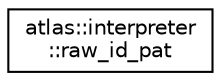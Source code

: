 digraph "Graphical Class Hierarchy"
{
  edge [fontname="Helvetica",fontsize="10",labelfontname="Helvetica",labelfontsize="10"];
  node [fontname="Helvetica",fontsize="10",shape=record];
  rankdir="LR";
  Node1 [label="atlas::interpreter\l::raw_id_pat",height=0.2,width=0.4,color="black", fillcolor="white", style="filled",URL="$structatlas_1_1interpreter_1_1raw__id__pat.html"];
}
